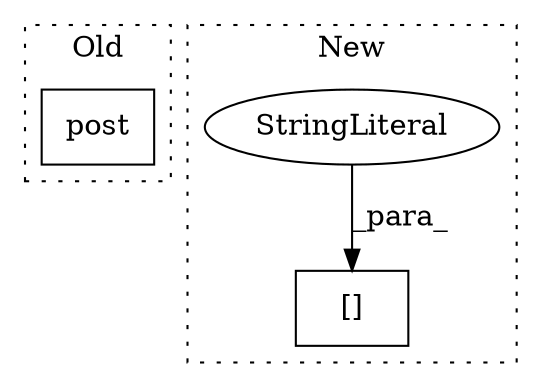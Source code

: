 digraph G {
subgraph cluster0 {
1 [label="post" a="32" s="13113,13142" l="5,1" shape="box"];
label = "Old";
style="dotted";
}
subgraph cluster1 {
2 [label="[]" a="2" s="6577,6617" l="36,1" shape="box"];
3 [label="StringLiteral" a="45" s="6613" l="4" shape="ellipse"];
label = "New";
style="dotted";
}
3 -> 2 [label="_para_"];
}